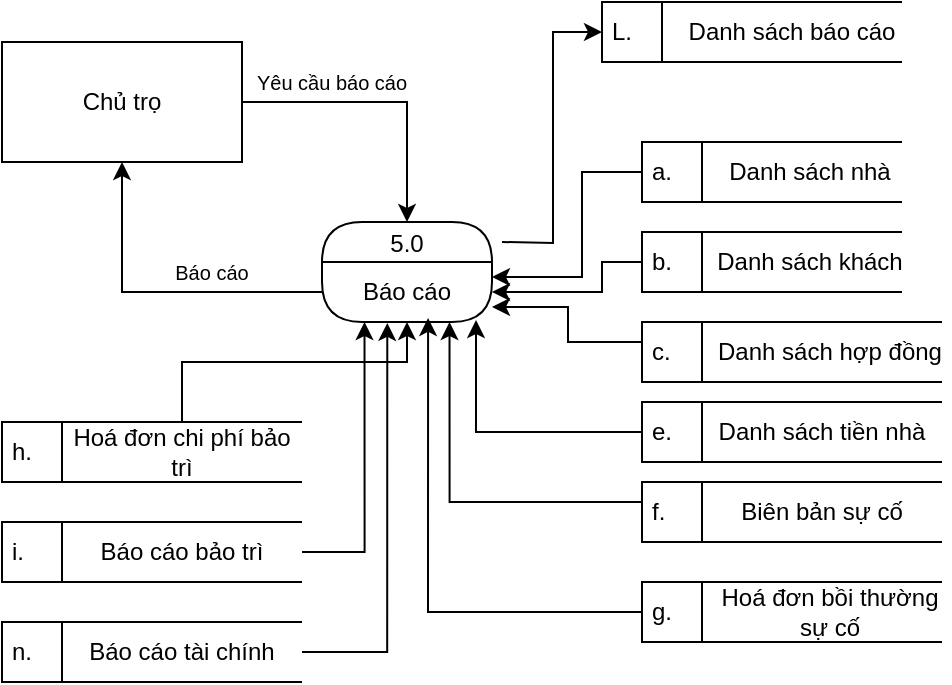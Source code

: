 <mxfile version="24.7.6">
  <diagram name="Page-1" id="XJoEXvCxvIJXKw-SbkzF">
    <mxGraphModel dx="1032" dy="501" grid="1" gridSize="10" guides="1" tooltips="1" connect="1" arrows="1" fold="1" page="1" pageScale="1" pageWidth="850" pageHeight="1100" math="0" shadow="0">
      <root>
        <mxCell id="0" />
        <mxCell id="1" parent="0" />
        <mxCell id="Z1KxfnH4ZEORm4SsxlyS-5" style="edgeStyle=orthogonalEdgeStyle;rounded=0;orthogonalLoop=1;jettySize=auto;html=1;entryX=0.5;entryY=0;entryDx=0;entryDy=0;" parent="1" source="Z1KxfnH4ZEORm4SsxlyS-1" target="Z1KxfnH4ZEORm4SsxlyS-2" edge="1">
          <mxGeometry relative="1" as="geometry" />
        </mxCell>
        <mxCell id="Z1KxfnH4ZEORm4SsxlyS-1" value="Chủ trọ" style="rounded=0;whiteSpace=wrap;html=1;" parent="1" vertex="1">
          <mxGeometry x="80" y="90" width="120" height="60" as="geometry" />
        </mxCell>
        <mxCell id="Z1KxfnH4ZEORm4SsxlyS-2" value="5.0" style="swimlane;fontStyle=0;childLayout=stackLayout;horizontal=1;startSize=20;fillColor=#ffffff;horizontalStack=0;resizeParent=1;resizeParentMax=0;resizeLast=0;collapsible=0;marginBottom=0;swimlaneFillColor=#ffffff;rounded=1;glass=0;arcSize=50;" parent="1" vertex="1">
          <mxGeometry x="240" y="180" width="85" height="50" as="geometry" />
        </mxCell>
        <mxCell id="Z1KxfnH4ZEORm4SsxlyS-3" value="Báo cáo" style="text;html=1;align=center;verticalAlign=middle;whiteSpace=wrap;rounded=0;" parent="Z1KxfnH4ZEORm4SsxlyS-2" vertex="1">
          <mxGeometry y="20" width="85" height="30" as="geometry" />
        </mxCell>
        <mxCell id="Z1KxfnH4ZEORm4SsxlyS-7" style="edgeStyle=orthogonalEdgeStyle;rounded=0;orthogonalLoop=1;jettySize=auto;html=1;entryX=0.5;entryY=1;entryDx=0;entryDy=0;" parent="1" source="Z1KxfnH4ZEORm4SsxlyS-3" target="Z1KxfnH4ZEORm4SsxlyS-1" edge="1">
          <mxGeometry relative="1" as="geometry" />
        </mxCell>
        <mxCell id="Z1KxfnH4ZEORm4SsxlyS-8" value="&lt;font style=&quot;font-size: 10px;&quot;&gt;Báo cáo&lt;/font&gt;" style="text;html=1;align=center;verticalAlign=middle;whiteSpace=wrap;rounded=0;" parent="1" vertex="1">
          <mxGeometry x="140" y="195" width="90" height="20" as="geometry" />
        </mxCell>
        <mxCell id="Z1KxfnH4ZEORm4SsxlyS-9" value="&lt;font size=&quot;1&quot;&gt;Yêu cầu báo cáo&lt;/font&gt;" style="text;html=1;align=center;verticalAlign=middle;whiteSpace=wrap;rounded=0;" parent="1" vertex="1">
          <mxGeometry x="200" y="100" width="90" height="20" as="geometry" />
        </mxCell>
        <mxCell id="Z1KxfnH4ZEORm4SsxlyS-10" value="L." style="html=1;dashed=0;whiteSpace=wrap;shape=mxgraph.dfd.dataStoreID;align=left;spacingLeft=3;points=[[0,0],[0.5,0],[1,0],[0,0.5],[1,0.5],[0,1],[0.5,1],[1,1]];" parent="1" vertex="1">
          <mxGeometry x="380" y="70" width="150" height="30" as="geometry" />
        </mxCell>
        <mxCell id="Z1KxfnH4ZEORm4SsxlyS-11" value="Danh sách báo cáo" style="text;html=1;align=center;verticalAlign=middle;whiteSpace=wrap;rounded=0;" parent="1" vertex="1">
          <mxGeometry x="421.25" y="70" width="107.5" height="30" as="geometry" />
        </mxCell>
        <mxCell id="Z1KxfnH4ZEORm4SsxlyS-14" style="edgeStyle=orthogonalEdgeStyle;rounded=0;orthogonalLoop=1;jettySize=auto;html=1;entryX=0;entryY=0.5;entryDx=0;entryDy=0;" parent="1" target="Z1KxfnH4ZEORm4SsxlyS-10" edge="1">
          <mxGeometry relative="1" as="geometry">
            <mxPoint x="330" y="190" as="sourcePoint" />
          </mxGeometry>
        </mxCell>
        <mxCell id="Z1KxfnH4ZEORm4SsxlyS-34" style="edgeStyle=orthogonalEdgeStyle;rounded=0;orthogonalLoop=1;jettySize=auto;html=1;entryX=1;entryY=0.25;entryDx=0;entryDy=0;" parent="1" source="Z1KxfnH4ZEORm4SsxlyS-15" target="Z1KxfnH4ZEORm4SsxlyS-3" edge="1">
          <mxGeometry relative="1" as="geometry">
            <Array as="points">
              <mxPoint x="370" y="155" />
              <mxPoint x="370" y="208" />
            </Array>
          </mxGeometry>
        </mxCell>
        <mxCell id="Z1KxfnH4ZEORm4SsxlyS-15" value="a." style="html=1;dashed=0;whiteSpace=wrap;shape=mxgraph.dfd.dataStoreID;align=left;spacingLeft=3;points=[[0,0],[0.5,0],[1,0],[0,0.5],[1,0.5],[0,1],[0.5,1],[1,1]];" parent="1" vertex="1">
          <mxGeometry x="400" y="140" width="130" height="30" as="geometry" />
        </mxCell>
        <mxCell id="Z1KxfnH4ZEORm4SsxlyS-16" value="Danh sách nhà" style="text;html=1;align=center;verticalAlign=middle;whiteSpace=wrap;rounded=0;" parent="1" vertex="1">
          <mxGeometry x="430" y="140" width="107.5" height="30" as="geometry" />
        </mxCell>
        <mxCell id="Z1KxfnH4ZEORm4SsxlyS-35" style="edgeStyle=orthogonalEdgeStyle;rounded=0;orthogonalLoop=1;jettySize=auto;html=1;entryX=1;entryY=0.5;entryDx=0;entryDy=0;" parent="1" source="Z1KxfnH4ZEORm4SsxlyS-17" target="Z1KxfnH4ZEORm4SsxlyS-3" edge="1">
          <mxGeometry relative="1" as="geometry">
            <Array as="points">
              <mxPoint x="380" y="200" />
              <mxPoint x="380" y="215" />
            </Array>
          </mxGeometry>
        </mxCell>
        <mxCell id="Z1KxfnH4ZEORm4SsxlyS-17" value="b." style="html=1;dashed=0;whiteSpace=wrap;shape=mxgraph.dfd.dataStoreID;align=left;spacingLeft=3;points=[[0,0],[0.5,0],[1,0],[0,0.5],[1,0.5],[0,1],[0.5,1],[1,1]];" parent="1" vertex="1">
          <mxGeometry x="400" y="185" width="130" height="30" as="geometry" />
        </mxCell>
        <mxCell id="Z1KxfnH4ZEORm4SsxlyS-18" value="Danh sách khách" style="text;html=1;align=center;verticalAlign=middle;whiteSpace=wrap;rounded=0;" parent="1" vertex="1">
          <mxGeometry x="430" y="185" width="107.5" height="30" as="geometry" />
        </mxCell>
        <mxCell id="Z1KxfnH4ZEORm4SsxlyS-36" style="edgeStyle=orthogonalEdgeStyle;rounded=0;orthogonalLoop=1;jettySize=auto;html=1;entryX=1;entryY=0.75;entryDx=0;entryDy=0;" parent="1" source="Z1KxfnH4ZEORm4SsxlyS-19" target="Z1KxfnH4ZEORm4SsxlyS-3" edge="1">
          <mxGeometry relative="1" as="geometry">
            <Array as="points">
              <mxPoint x="363" y="240" />
              <mxPoint x="363" y="223" />
            </Array>
          </mxGeometry>
        </mxCell>
        <mxCell id="Z1KxfnH4ZEORm4SsxlyS-19" value="c." style="html=1;dashed=0;whiteSpace=wrap;shape=mxgraph.dfd.dataStoreID;align=left;spacingLeft=3;points=[[0,0],[0.5,0],[1,0],[0,0.5],[1,0.5],[0,1],[0.5,1],[1,1]];" parent="1" vertex="1">
          <mxGeometry x="400" y="230" width="150" height="30" as="geometry" />
        </mxCell>
        <mxCell id="Z1KxfnH4ZEORm4SsxlyS-20" value="Danh sách hợp đồng" style="text;html=1;align=center;verticalAlign=middle;whiteSpace=wrap;rounded=0;" parent="1" vertex="1">
          <mxGeometry x="433.75" y="230" width="120" height="30" as="geometry" />
        </mxCell>
        <mxCell id="Z1KxfnH4ZEORm4SsxlyS-21" value="e." style="html=1;dashed=0;whiteSpace=wrap;shape=mxgraph.dfd.dataStoreID;align=left;spacingLeft=3;points=[[0,0],[0.5,0],[1,0],[0,0.5],[1,0.5],[0,1],[0.5,1],[1,1]];" parent="1" vertex="1">
          <mxGeometry x="400" y="270" width="150" height="30" as="geometry" />
        </mxCell>
        <mxCell id="Z1KxfnH4ZEORm4SsxlyS-22" value="Danh sách tiền nhà" style="text;html=1;align=center;verticalAlign=middle;whiteSpace=wrap;rounded=0;" parent="1" vertex="1">
          <mxGeometry x="430" y="270" width="120" height="30" as="geometry" />
        </mxCell>
        <mxCell id="Z1KxfnH4ZEORm4SsxlyS-38" style="edgeStyle=orthogonalEdgeStyle;rounded=0;orthogonalLoop=1;jettySize=auto;html=1;entryX=0.75;entryY=1;entryDx=0;entryDy=0;" parent="1" source="Z1KxfnH4ZEORm4SsxlyS-23" target="Z1KxfnH4ZEORm4SsxlyS-3" edge="1">
          <mxGeometry relative="1" as="geometry">
            <Array as="points">
              <mxPoint x="304" y="320" />
            </Array>
          </mxGeometry>
        </mxCell>
        <mxCell id="Z1KxfnH4ZEORm4SsxlyS-23" value="f." style="html=1;dashed=0;whiteSpace=wrap;shape=mxgraph.dfd.dataStoreID;align=left;spacingLeft=3;points=[[0,0],[0.5,0],[1,0],[0,0.5],[1,0.5],[0,1],[0.5,1],[1,1]];" parent="1" vertex="1">
          <mxGeometry x="400" y="310" width="150" height="30" as="geometry" />
        </mxCell>
        <mxCell id="Z1KxfnH4ZEORm4SsxlyS-24" value="Biên bản sự cố" style="text;html=1;align=center;verticalAlign=middle;whiteSpace=wrap;rounded=0;" parent="1" vertex="1">
          <mxGeometry x="430" y="310" width="120" height="30" as="geometry" />
        </mxCell>
        <mxCell id="Z1KxfnH4ZEORm4SsxlyS-26" value="g." style="html=1;dashed=0;whiteSpace=wrap;shape=mxgraph.dfd.dataStoreID;align=left;spacingLeft=3;points=[[0,0],[0.5,0],[1,0],[0,0.5],[1,0.5],[0,1],[0.5,1],[1,1]];" parent="1" vertex="1">
          <mxGeometry x="400" y="360" width="150" height="30" as="geometry" />
        </mxCell>
        <mxCell id="Z1KxfnH4ZEORm4SsxlyS-27" value="Hoá đơn bồi thường sự cố" style="text;html=1;align=center;verticalAlign=middle;whiteSpace=wrap;rounded=0;" parent="1" vertex="1">
          <mxGeometry x="433.75" y="360" width="120" height="30" as="geometry" />
        </mxCell>
        <mxCell id="Z1KxfnH4ZEORm4SsxlyS-28" value="h." style="html=1;dashed=0;whiteSpace=wrap;shape=mxgraph.dfd.dataStoreID;align=left;spacingLeft=3;points=[[0,0],[0.5,0],[1,0],[0,0.5],[1,0.5],[0,1],[0.5,1],[1,1]];" parent="1" vertex="1">
          <mxGeometry x="80" y="280" width="150" height="30" as="geometry" />
        </mxCell>
        <mxCell id="Z1KxfnH4ZEORm4SsxlyS-32" style="edgeStyle=orthogonalEdgeStyle;rounded=0;orthogonalLoop=1;jettySize=auto;html=1;entryX=0.5;entryY=1;entryDx=0;entryDy=0;" parent="1" source="Z1KxfnH4ZEORm4SsxlyS-29" target="Z1KxfnH4ZEORm4SsxlyS-3" edge="1">
          <mxGeometry relative="1" as="geometry">
            <Array as="points">
              <mxPoint x="170" y="250" />
              <mxPoint x="283" y="250" />
            </Array>
          </mxGeometry>
        </mxCell>
        <mxCell id="Z1KxfnH4ZEORm4SsxlyS-29" value="Hoá đơn chi phí bảo trì" style="text;html=1;align=center;verticalAlign=middle;whiteSpace=wrap;rounded=0;" parent="1" vertex="1">
          <mxGeometry x="110" y="280" width="120" height="30" as="geometry" />
        </mxCell>
        <mxCell id="Z1KxfnH4ZEORm4SsxlyS-30" value="i." style="html=1;dashed=0;whiteSpace=wrap;shape=mxgraph.dfd.dataStoreID;align=left;spacingLeft=3;points=[[0,0],[0.5,0],[1,0],[0,0.5],[1,0.5],[0,1],[0.5,1],[1,1]];" parent="1" vertex="1">
          <mxGeometry x="80" y="330" width="150" height="30" as="geometry" />
        </mxCell>
        <mxCell id="Z1KxfnH4ZEORm4SsxlyS-33" style="edgeStyle=orthogonalEdgeStyle;rounded=0;orthogonalLoop=1;jettySize=auto;html=1;entryX=0.25;entryY=1;entryDx=0;entryDy=0;" parent="1" source="Z1KxfnH4ZEORm4SsxlyS-31" target="Z1KxfnH4ZEORm4SsxlyS-3" edge="1">
          <mxGeometry relative="1" as="geometry" />
        </mxCell>
        <mxCell id="Z1KxfnH4ZEORm4SsxlyS-31" value="Báo cáo bảo trì" style="text;html=1;align=center;verticalAlign=middle;whiteSpace=wrap;rounded=0;" parent="1" vertex="1">
          <mxGeometry x="110" y="330" width="120" height="30" as="geometry" />
        </mxCell>
        <mxCell id="Z1KxfnH4ZEORm4SsxlyS-37" style="edgeStyle=orthogonalEdgeStyle;rounded=0;orthogonalLoop=1;jettySize=auto;html=1;entryX=0.906;entryY=0.967;entryDx=0;entryDy=0;entryPerimeter=0;" parent="1" source="Z1KxfnH4ZEORm4SsxlyS-21" target="Z1KxfnH4ZEORm4SsxlyS-3" edge="1">
          <mxGeometry relative="1" as="geometry" />
        </mxCell>
        <mxCell id="Z1KxfnH4ZEORm4SsxlyS-39" style="edgeStyle=orthogonalEdgeStyle;rounded=0;orthogonalLoop=1;jettySize=auto;html=1;entryX=0.624;entryY=0.933;entryDx=0;entryDy=0;entryPerimeter=0;" parent="1" source="Z1KxfnH4ZEORm4SsxlyS-26" target="Z1KxfnH4ZEORm4SsxlyS-3" edge="1">
          <mxGeometry relative="1" as="geometry" />
        </mxCell>
        <mxCell id="svgntC1H9RBwEL7w_Wvt-1" value="n." style="html=1;dashed=0;whiteSpace=wrap;shape=mxgraph.dfd.dataStoreID;align=left;spacingLeft=3;points=[[0,0],[0.5,0],[1,0],[0,0.5],[1,0.5],[0,1],[0.5,1],[1,1]];" vertex="1" parent="1">
          <mxGeometry x="80" y="380" width="150" height="30" as="geometry" />
        </mxCell>
        <mxCell id="svgntC1H9RBwEL7w_Wvt-2" value="Báo cáo tài chính" style="text;html=1;align=center;verticalAlign=middle;whiteSpace=wrap;rounded=0;" vertex="1" parent="1">
          <mxGeometry x="110" y="380" width="120" height="30" as="geometry" />
        </mxCell>
        <mxCell id="svgntC1H9RBwEL7w_Wvt-3" style="edgeStyle=orthogonalEdgeStyle;rounded=0;orthogonalLoop=1;jettySize=auto;html=1;entryX=0.384;entryY=1.015;entryDx=0;entryDy=0;entryPerimeter=0;" edge="1" parent="1" source="svgntC1H9RBwEL7w_Wvt-1" target="Z1KxfnH4ZEORm4SsxlyS-3">
          <mxGeometry relative="1" as="geometry" />
        </mxCell>
      </root>
    </mxGraphModel>
  </diagram>
</mxfile>
